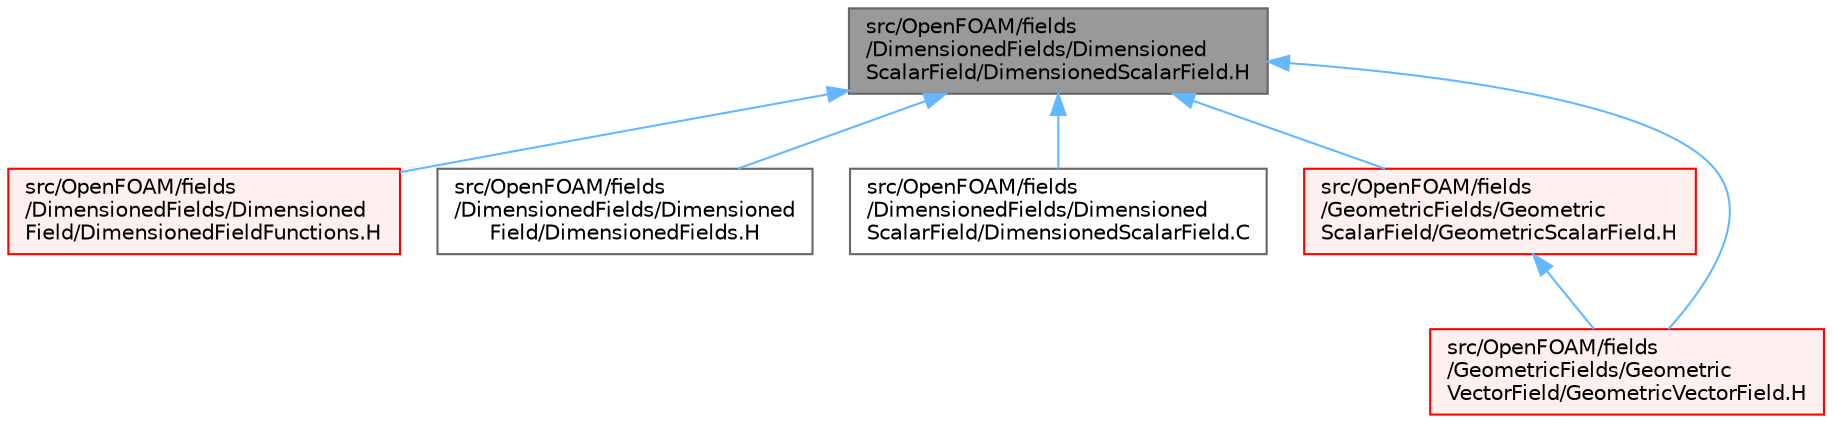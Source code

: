 digraph "src/OpenFOAM/fields/DimensionedFields/DimensionedScalarField/DimensionedScalarField.H"
{
 // LATEX_PDF_SIZE
  bgcolor="transparent";
  edge [fontname=Helvetica,fontsize=10,labelfontname=Helvetica,labelfontsize=10];
  node [fontname=Helvetica,fontsize=10,shape=box,height=0.2,width=0.4];
  Node1 [id="Node000001",label="src/OpenFOAM/fields\l/DimensionedFields/Dimensioned\lScalarField/DimensionedScalarField.H",height=0.2,width=0.4,color="gray40", fillcolor="grey60", style="filled", fontcolor="black",tooltip="Scalar specific part of the implementation of DimensionedField."];
  Node1 -> Node2 [id="edge1_Node000001_Node000002",dir="back",color="steelblue1",style="solid",tooltip=" "];
  Node2 [id="Node000002",label="src/OpenFOAM/fields\l/DimensionedFields/Dimensioned\lField/DimensionedFieldFunctions.H",height=0.2,width=0.4,color="red", fillcolor="#FFF0F0", style="filled",URL="$DimensionedFieldFunctions_8H.html",tooltip=" "];
  Node1 -> Node2761 [id="edge2_Node000001_Node002761",dir="back",color="steelblue1",style="solid",tooltip=" "];
  Node2761 [id="Node002761",label="src/OpenFOAM/fields\l/DimensionedFields/Dimensioned\lField/DimensionedFields.H",height=0.2,width=0.4,color="grey40", fillcolor="white", style="filled",URL="$DimensionedFields_8H.html",tooltip=" "];
  Node1 -> Node3826 [id="edge3_Node000001_Node003826",dir="back",color="steelblue1",style="solid",tooltip=" "];
  Node3826 [id="Node003826",label="src/OpenFOAM/fields\l/DimensionedFields/Dimensioned\lScalarField/DimensionedScalarField.C",height=0.2,width=0.4,color="grey40", fillcolor="white", style="filled",URL="$DimensionedScalarField_8C.html",tooltip=" "];
  Node1 -> Node3016 [id="edge4_Node000001_Node003016",dir="back",color="steelblue1",style="solid",tooltip=" "];
  Node3016 [id="Node003016",label="src/OpenFOAM/fields\l/GeometricFields/Geometric\lScalarField/GeometricScalarField.H",height=0.2,width=0.4,color="red", fillcolor="#FFF0F0", style="filled",URL="$GeometricScalarField_8H.html",tooltip="Scalar specific part of the implementation of GeometricField."];
  Node3016 -> Node3019 [id="edge5_Node003016_Node003019",dir="back",color="steelblue1",style="solid",tooltip=" "];
  Node3019 [id="Node003019",label="src/OpenFOAM/fields\l/GeometricFields/Geometric\lVectorField/GeometricVectorField.H",height=0.2,width=0.4,color="red", fillcolor="#FFF0F0", style="filled",URL="$GeometricVectorField_8H.html",tooltip="Vector specific part of the implementation of GeometricField."];
  Node1 -> Node3019 [id="edge6_Node000001_Node003019",dir="back",color="steelblue1",style="solid",tooltip=" "];
}
